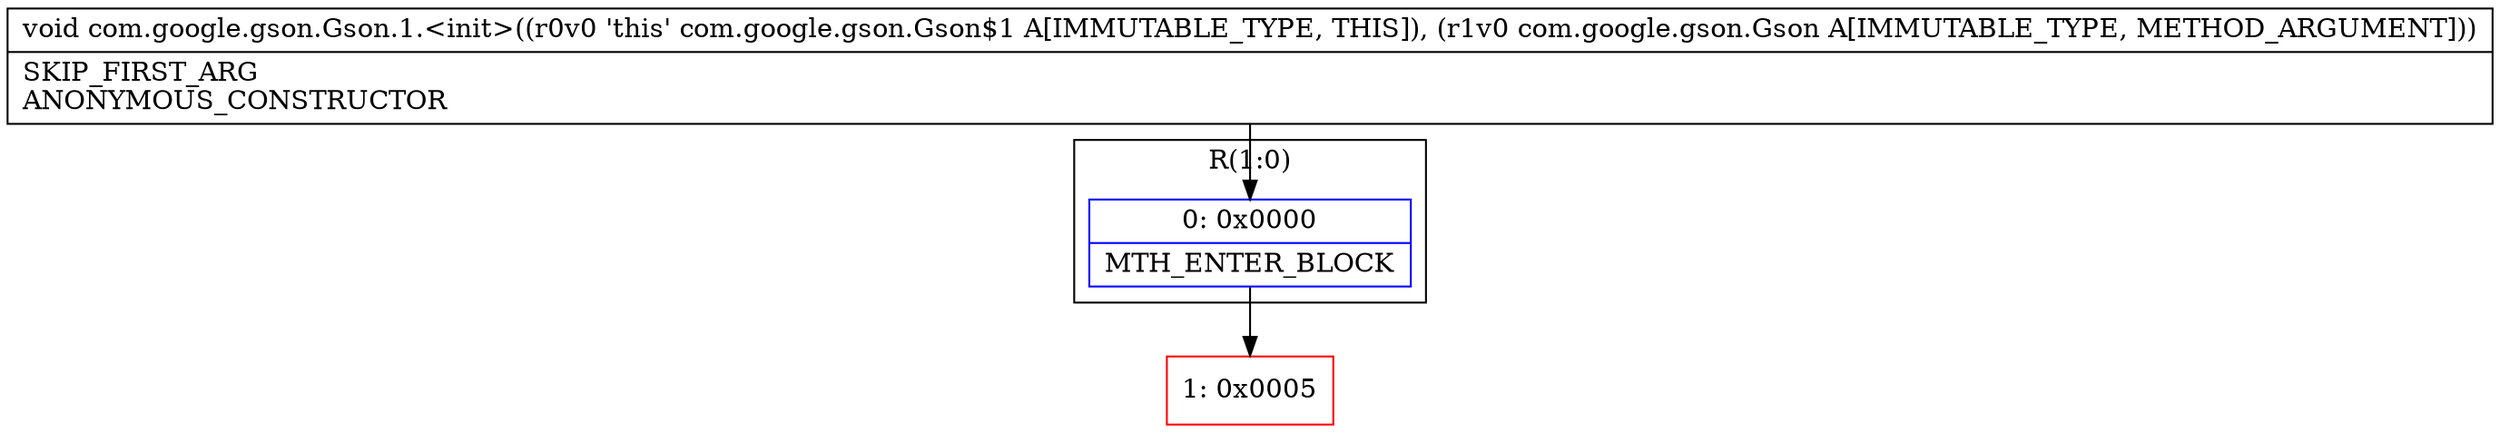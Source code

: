 digraph "CFG forcom.google.gson.Gson.1.\<init\>(Lcom\/google\/gson\/Gson;)V" {
subgraph cluster_Region_1908568103 {
label = "R(1:0)";
node [shape=record,color=blue];
Node_0 [shape=record,label="{0\:\ 0x0000|MTH_ENTER_BLOCK\l}"];
}
Node_1 [shape=record,color=red,label="{1\:\ 0x0005}"];
MethodNode[shape=record,label="{void com.google.gson.Gson.1.\<init\>((r0v0 'this' com.google.gson.Gson$1 A[IMMUTABLE_TYPE, THIS]), (r1v0 com.google.gson.Gson A[IMMUTABLE_TYPE, METHOD_ARGUMENT]))  | SKIP_FIRST_ARG\lANONYMOUS_CONSTRUCTOR\l}"];
MethodNode -> Node_0;
Node_0 -> Node_1;
}

